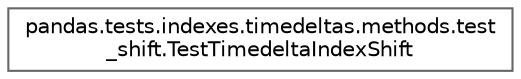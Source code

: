 digraph "Graphical Class Hierarchy"
{
 // LATEX_PDF_SIZE
  bgcolor="transparent";
  edge [fontname=Helvetica,fontsize=10,labelfontname=Helvetica,labelfontsize=10];
  node [fontname=Helvetica,fontsize=10,shape=box,height=0.2,width=0.4];
  rankdir="LR";
  Node0 [id="Node000000",label="pandas.tests.indexes.timedeltas.methods.test\l_shift.TestTimedeltaIndexShift",height=0.2,width=0.4,color="grey40", fillcolor="white", style="filled",URL="$d2/d9b/classpandas_1_1tests_1_1indexes_1_1timedeltas_1_1methods_1_1test__shift_1_1TestTimedeltaIndexShift.html",tooltip=" "];
}
